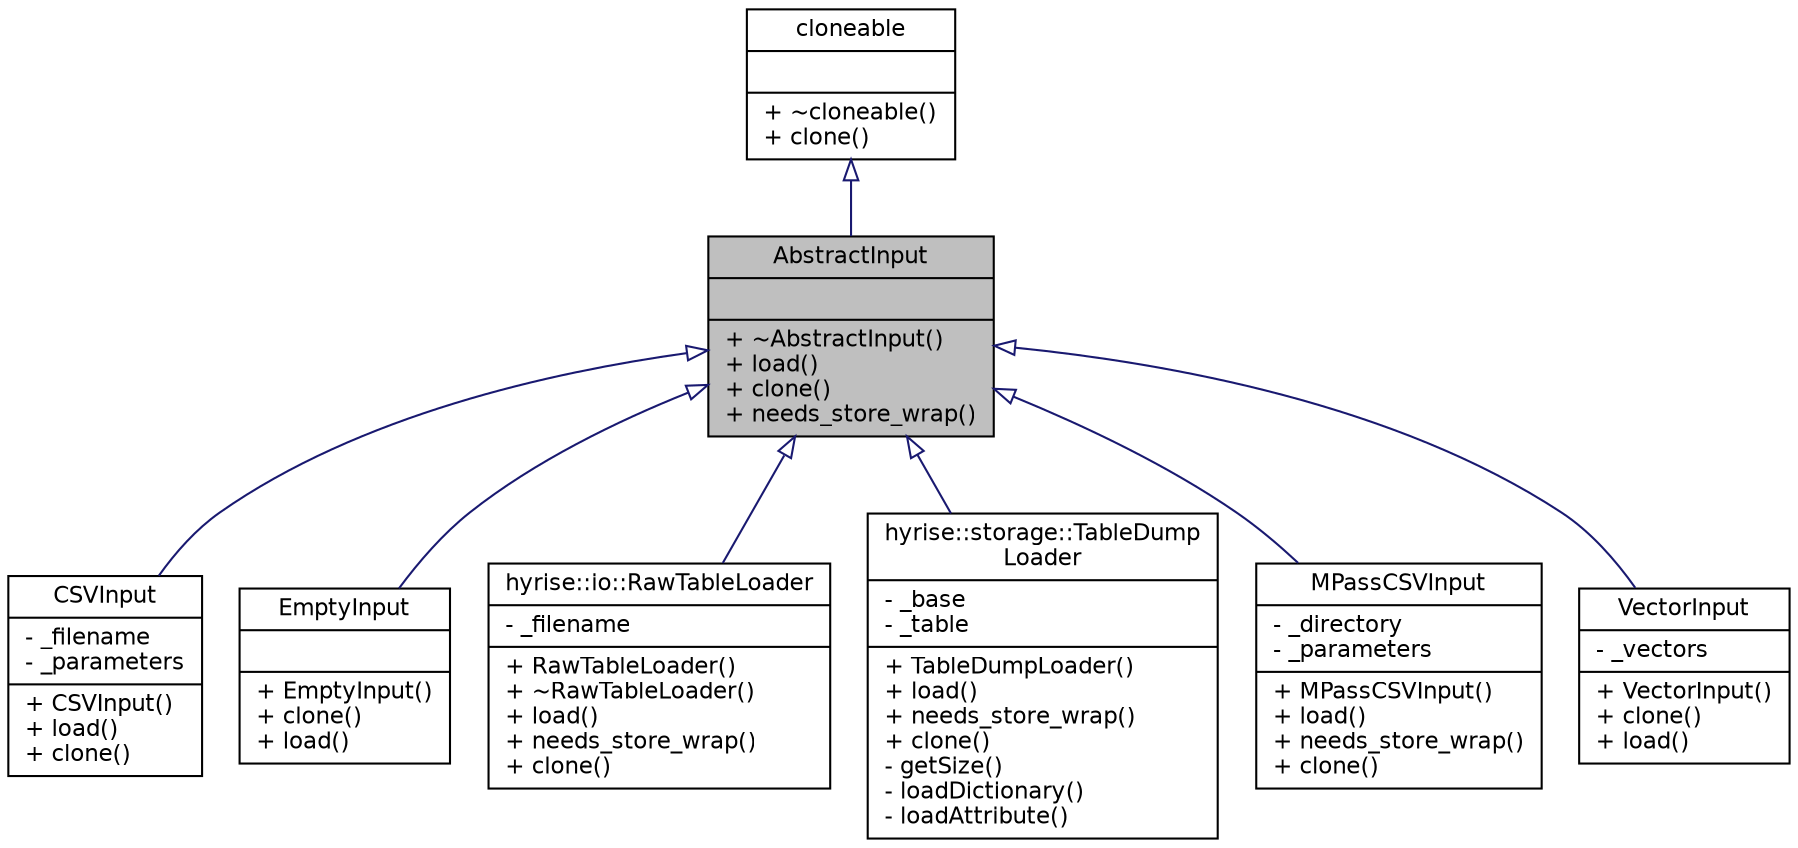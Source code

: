 digraph "AbstractInput"
{
  edge [fontname="Helvetica",fontsize="11",labelfontname="Helvetica",labelfontsize="11"];
  node [fontname="Helvetica",fontsize="11",shape=record];
  Node1 [label="{AbstractInput\n||+ ~AbstractInput()\l+ load()\l+ clone()\l+ needs_store_wrap()\l}",height=0.2,width=0.4,color="black", fillcolor="grey75", style="filled" fontcolor="black"];
  Node2 -> Node1 [dir="back",color="midnightblue",fontsize="11",style="solid",arrowtail="onormal",fontname="Helvetica"];
  Node2 [label="{cloneable\n||+ ~cloneable()\l+ clone()\l}",height=0.2,width=0.4,color="black", fillcolor="white", style="filled",URL="$classcloneable.html"];
  Node1 -> Node3 [dir="back",color="midnightblue",fontsize="11",style="solid",arrowtail="onormal",fontname="Helvetica"];
  Node3 [label="{CSVInput\n|- _filename\l- _parameters\l|+ CSVInput()\l+ load()\l+ clone()\l}",height=0.2,width=0.4,color="black", fillcolor="white", style="filled",URL="$class_c_s_v_input.html"];
  Node1 -> Node4 [dir="back",color="midnightblue",fontsize="11",style="solid",arrowtail="onormal",fontname="Helvetica"];
  Node4 [label="{EmptyInput\n||+ EmptyInput()\l+ clone()\l+ load()\l}",height=0.2,width=0.4,color="black", fillcolor="white", style="filled",URL="$class_empty_input.html"];
  Node1 -> Node5 [dir="back",color="midnightblue",fontsize="11",style="solid",arrowtail="onormal",fontname="Helvetica"];
  Node5 [label="{hyrise::io::RawTableLoader\n|- _filename\l|+ RawTableLoader()\l+ ~RawTableLoader()\l+ load()\l+ needs_store_wrap()\l+ clone()\l}",height=0.2,width=0.4,color="black", fillcolor="white", style="filled",URL="$classhyrise_1_1io_1_1_raw_table_loader.html"];
  Node1 -> Node6 [dir="back",color="midnightblue",fontsize="11",style="solid",arrowtail="onormal",fontname="Helvetica"];
  Node6 [label="{hyrise::storage::TableDump\lLoader\n|- _base\l- _table\l|+ TableDumpLoader()\l+ load()\l+ needs_store_wrap()\l+ clone()\l- getSize()\l- loadDictionary()\l- loadAttribute()\l}",height=0.2,width=0.4,color="black", fillcolor="white", style="filled",URL="$classhyrise_1_1storage_1_1_table_dump_loader.html"];
  Node1 -> Node7 [dir="back",color="midnightblue",fontsize="11",style="solid",arrowtail="onormal",fontname="Helvetica"];
  Node7 [label="{MPassCSVInput\n|- _directory\l- _parameters\l|+ MPassCSVInput()\l+ load()\l+ needs_store_wrap()\l+ clone()\l}",height=0.2,width=0.4,color="black", fillcolor="white", style="filled",URL="$class_m_pass_c_s_v_input.html"];
  Node1 -> Node8 [dir="back",color="midnightblue",fontsize="11",style="solid",arrowtail="onormal",fontname="Helvetica"];
  Node8 [label="{VectorInput\n|- _vectors\l|+ VectorInput()\l+ clone()\l+ load()\l}",height=0.2,width=0.4,color="black", fillcolor="white", style="filled",URL="$class_vector_input.html"];
}
